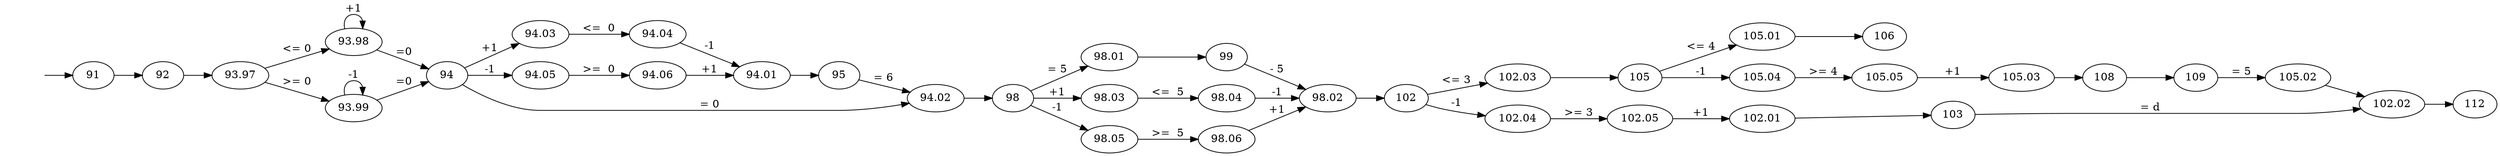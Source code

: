 digraph G {
		rankdir=LR
		Q0[label="91"];
		Q1[label="92"];
		Q2[label="94"];
		Q3[label="93.97"];
		Q4[label="93.98"];
		Q5[label="93.99"];
		Q6[label="94.01"];
		Q7[label="95"];
		Q8[label="94.03"];
		Q9[label="94.04"];
		Q10[label="94.05"];
		Q11[label="94.06"];
		Q12[label="94.02"];
		Q13[label="98"];
		Q14[label="98.01"];
		Q15[label="99"];
		Q16[label="98.03"];
		Q17[label="98.04"];
		Q18[label="98.05"];
		Q19[label="98.06"];
		Q20[label="98.02"];
		Q21[label="102"];
		Q22[label="102.01"];
		Q23[label="103"];
		Q24[label="102.03"];
		Q25[label="105"];
		Q26[label="105.01"];
		Q27[label="106"];
		Q28[label="105.03"];
		Q29[label="108"];
		Q30[label="109"];
		Q31[label="105.04"];
		Q32[label="105.05"];
		Q33[label="105.02"];
		Q34[label="102.04"];
		Q35[label="102.05"];
		Q36[label="102.02"];
		Q37[label="112"];
		Qi[style=invis];
		Qi -> Q0 [label=""]
		Q0 -> Q1 [label=""]
		Q3 -> Q4 [label="<= 0"]
		Q4 -> Q4 [label="+1"]
		Q4 -> Q2 [label="=0"]
		Q3 -> Q5 [label=">= 0"]
		Q5 -> Q5 [label="-1"]
		Q5 -> Q2 [label="=0"]
		Q1 -> Q3 [label=""]
		Q6 -> Q7 [label=""]
		Q7 -> Q12 [label="= 6"]
		Q2 -> Q8 [label="+1"]
		Q8 -> Q9 [label="<=  0"]
		Q9 -> Q6 [label="-1"]
		Q2 -> Q10 [label="-1"]
		Q10 -> Q11 [label=">=  0"]
		Q11 -> Q6 [label="+1"]
		Q2 -> Q12 [label="= 0"]
		Q12 -> Q13 [label=""]
		Q14 -> Q15 [label=""]
		Q15 -> Q20 [label="- 5"]
		Q13 -> Q14 [label="= 5"]
		Q13 -> Q16 [label="+1"]
		Q16 -> Q17 [label="<=  5"]
		Q17 -> Q20 [label="-1"]
		Q13 -> Q18 [label="-1"]
		Q18 -> Q19 [label=">=  5"]
		Q19 -> Q20 [label="+1"]
		Q20 -> Q21 [label=""]
		Q22 -> Q23 [label=""]
		Q23 -> Q36 [label="= d"]
		Q24 -> Q25 [label=""]
		Q26 -> Q27 [label=""]
		Q28 -> Q29 [label=""]
		Q29 -> Q30 [label=""]
		Q30 -> Q33 [label="= 5"]
		Q25 -> Q26 [label="<= 4"]
		Q25 -> Q31 [label="-1"]
		Q31 -> Q32 [label=">= 4"]
		Q32 -> Q28 [label="+1"]
		Q33 -> Q36 [label=""]
		Q21 -> Q34 [label="-1"]
		Q34 -> Q35 [label=">= 3"]
		Q35 -> Q22 [label="+1"]
		Q21 -> Q24 [label="<= 3"]
		Q36 -> Q37 [label=""]
		
}